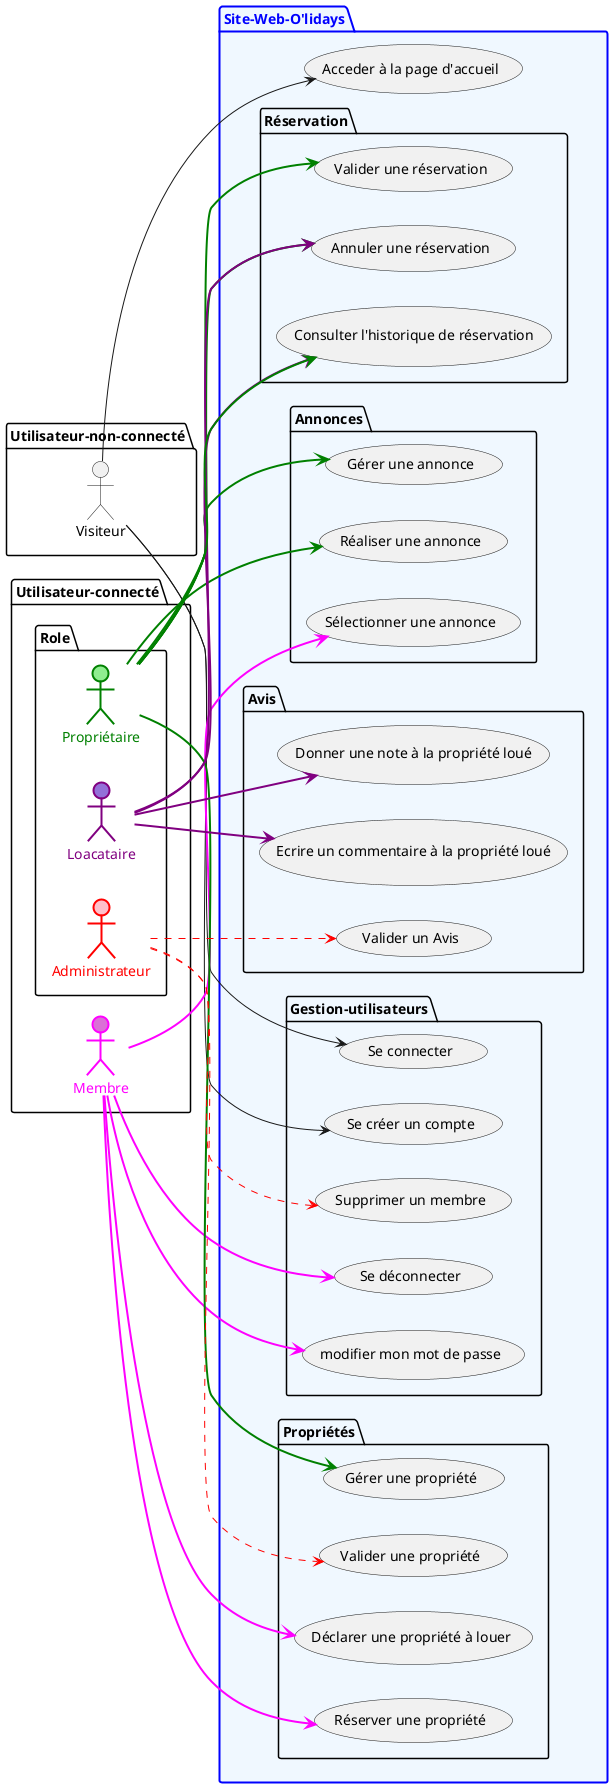 @startuml
left to right direction
package Utilisateur-non-connecté {
  actor Visiteur as V
}
package Utilisateur-connecté {
  actor Membre as M #Orchid;line:Fuchsia;line.bold;text:Fuchsia
  package Role {
      actor Propriétaire as P #lightgreen;line:green;line.bold;text:green
      actor Loacataire as L #MediumPurple;line:purple;line.bold;text:purple
      actor Administrateur as A #pink;line:red;line.bold;text:red
  }
}

package Site-Web-O'lidays #aliceblue;line:blue;line.bold;text:blue {
    usecase "Acceder à la page d'accueil" as UC1
    package Gestion-utilisateurs  {
        usecase "Se créer un compte" as UC2
        usecase "Se connecter" as UC3
        usecase "Se déconnecter" as UC4
        usecase "modifier mon mot de passe" as UC5
        usecase "Supprimer un membre" as UC19
    }
    package Annonces {
        usecase "Sélectionner une annonce" as UC6
        usecase "Réaliser une annonce" as UC8
        usecase "Gérer une annonce" as UC9
    }
    package Propriétés {
        usecase "Déclarer une propriété à louer" as UC7
        usecase "Réserver une propriété" as UC10
        usecase "Gérer une propriété" as UC11
        usecase "Valider une propriété" as UC14
    }
    package Réservation {
        usecase "Valider une réservation" as UC12
        usecase "Annuler une réservation" as UC13
        usecase "Consulter l'historique de réservation" as UC15
    }
    package Avis {
        usecase "Donner une note à la propriété loué" as UC16
        usecase "Ecrire un commentaire à la propriété loué" as UC17
        usecase "Valider un Avis" as UC18
    }
}

V --> UC1
V --> UC2
V --> UC3
M --> UC4 #Fuchsia;line.bold
M --> UC5 #Fuchsia;line.bold
M --> UC6 #Fuchsia;line.bold
M --> UC7 #Fuchsia;line.bold
P --> UC8 #green;line.bold
P --> UC9 #green;line.bold
M --> UC10 #Fuchsia;line.bold
P --> UC11 #green;line.bold
P --> UC12 #green;line.bold
P --> UC13 #green;line.bold
L --> UC13 #purple;line.bold
A --> UC14 #red;line.dashed
L --> UC15 #purple;line.bold
P --> UC15 #green;line.bold
L --> UC16 #purple;line.bold
L --> UC17 #purple;line.bold
A --> UC18 #red;line.dashed
A --> UC19 #red;line.dashed

@enduml
